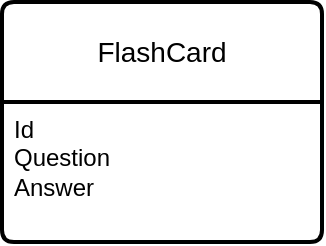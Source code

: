 <mxfile version="23.1.1" type="device">
  <diagram name="Page-1" id="dX6tgaNgE1JcUFgM1eFN">
    <mxGraphModel dx="1234" dy="790" grid="1" gridSize="10" guides="1" tooltips="1" connect="1" arrows="1" fold="1" page="1" pageScale="1" pageWidth="850" pageHeight="1100" math="0" shadow="0">
      <root>
        <mxCell id="0" />
        <mxCell id="1" parent="0" />
        <mxCell id="2p3pTUoDMoZylk2wXCJZ-18" value="FlashCard" style="swimlane;childLayout=stackLayout;horizontal=1;startSize=50;horizontalStack=0;rounded=1;fontSize=14;fontStyle=0;strokeWidth=2;resizeParent=0;resizeLast=1;shadow=0;dashed=0;align=center;arcSize=4;whiteSpace=wrap;html=1;" vertex="1" parent="1">
          <mxGeometry x="340" y="350" width="160" height="120" as="geometry" />
        </mxCell>
        <mxCell id="2p3pTUoDMoZylk2wXCJZ-19" value="Id&lt;br&gt;Question&lt;br&gt;Answer" style="align=left;strokeColor=none;fillColor=none;spacingLeft=4;fontSize=12;verticalAlign=top;resizable=0;rotatable=0;part=1;html=1;" vertex="1" parent="2p3pTUoDMoZylk2wXCJZ-18">
          <mxGeometry y="50" width="160" height="70" as="geometry" />
        </mxCell>
      </root>
    </mxGraphModel>
  </diagram>
</mxfile>

